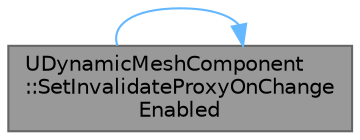 digraph "UDynamicMeshComponent::SetInvalidateProxyOnChangeEnabled"
{
 // INTERACTIVE_SVG=YES
 // LATEX_PDF_SIZE
  bgcolor="transparent";
  edge [fontname=Helvetica,fontsize=10,labelfontname=Helvetica,labelfontsize=10];
  node [fontname=Helvetica,fontsize=10,shape=box,height=0.2,width=0.4];
  rankdir="LR";
  Node1 [id="Node000001",label="UDynamicMeshComponent\l::SetInvalidateProxyOnChange\lEnabled",height=0.2,width=0.4,color="gray40", fillcolor="grey60", style="filled", fontcolor="black",tooltip="When a FMeshChange or FMeshVertexChange is applied, by default we currently fully invalidate the rend..."];
  Node1 -> Node1 [id="edge1_Node000001_Node000001",color="steelblue1",style="solid",tooltip=" "];
}
